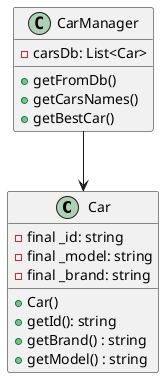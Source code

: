 @startuml
class Car {
  - final _id: string
  - final _model: string
  - final _brand: string
  +Car()
  +getId(): string
  +getBrand() : string
  +getModel() : string
}

class CarManager {
  - carsDb: List<Car>
  +getFromDb()
  +getCarsNames()
  +getBestCar()
}
 
CarManager --> Car

@enduml

